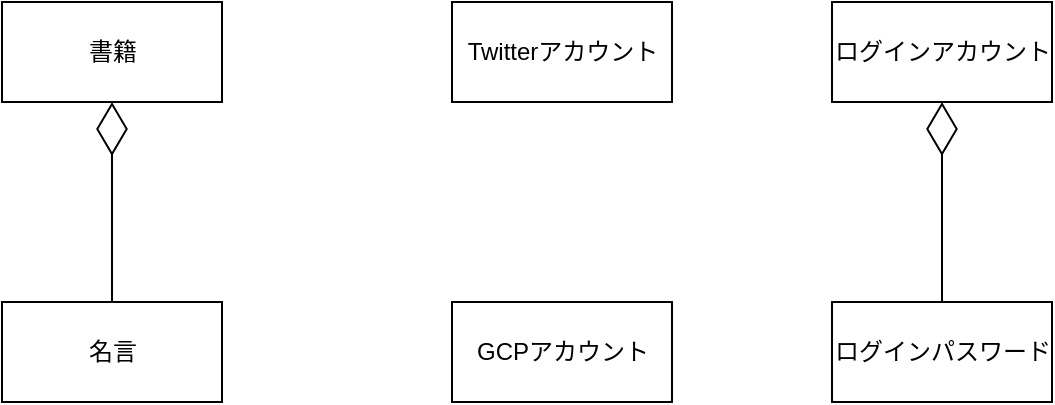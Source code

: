 <mxfile version="13.2.4" type="device"><diagram id="E9-yHKRCz_EbnTnO_l_d" name="Page-1"><mxGraphModel dx="1186" dy="509" grid="1" gridSize="10" guides="1" tooltips="1" connect="1" arrows="1" fold="1" page="1" pageScale="1" pageWidth="827" pageHeight="1169" math="0" shadow="0"><root><mxCell id="0"/><mxCell id="1" parent="0"/><mxCell id="jSRBYqNbPdU7Eikz307N-3" value="名言" style="html=1;" vertex="1" parent="1"><mxGeometry x="225" y="270" width="110" height="50" as="geometry"/></mxCell><mxCell id="jSRBYqNbPdU7Eikz307N-4" value="" style="endArrow=diamondThin;endFill=0;endSize=24;html=1;entryX=0.5;entryY=1;entryDx=0;entryDy=0;exitX=0.5;exitY=0;exitDx=0;exitDy=0;" edge="1" parent="1" source="jSRBYqNbPdU7Eikz307N-3" target="jSRBYqNbPdU7Eikz307N-6"><mxGeometry width="160" relative="1" as="geometry"><mxPoint x="330" y="290" as="sourcePoint"/><mxPoint x="280" y="180" as="targetPoint"/></mxGeometry></mxCell><mxCell id="jSRBYqNbPdU7Eikz307N-5" value="Twitterアカウント" style="html=1;" vertex="1" parent="1"><mxGeometry x="450" y="120" width="110" height="50" as="geometry"/></mxCell><mxCell id="jSRBYqNbPdU7Eikz307N-6" value="書籍" style="html=1;" vertex="1" parent="1"><mxGeometry x="225" y="120" width="110" height="50" as="geometry"/></mxCell><mxCell id="jSRBYqNbPdU7Eikz307N-7" value="GCPアカウント" style="html=1;" vertex="1" parent="1"><mxGeometry x="450" y="270" width="110" height="50" as="geometry"/></mxCell><mxCell id="jSRBYqNbPdU7Eikz307N-8" value="ログインアカウント" style="html=1;" vertex="1" parent="1"><mxGeometry x="640" y="120" width="110" height="50" as="geometry"/></mxCell><mxCell id="jSRBYqNbPdU7Eikz307N-9" value="ログインパスワード" style="html=1;" vertex="1" parent="1"><mxGeometry x="640" y="270" width="110" height="50" as="geometry"/></mxCell><mxCell id="jSRBYqNbPdU7Eikz307N-10" value="" style="endArrow=diamondThin;endFill=0;endSize=24;html=1;entryX=0.5;entryY=1;entryDx=0;entryDy=0;exitX=0.5;exitY=0;exitDx=0;exitDy=0;" edge="1" parent="1" source="jSRBYqNbPdU7Eikz307N-9" target="jSRBYqNbPdU7Eikz307N-8"><mxGeometry width="160" relative="1" as="geometry"><mxPoint x="290" y="280" as="sourcePoint"/><mxPoint x="290" y="180" as="targetPoint"/></mxGeometry></mxCell></root></mxGraphModel></diagram></mxfile>